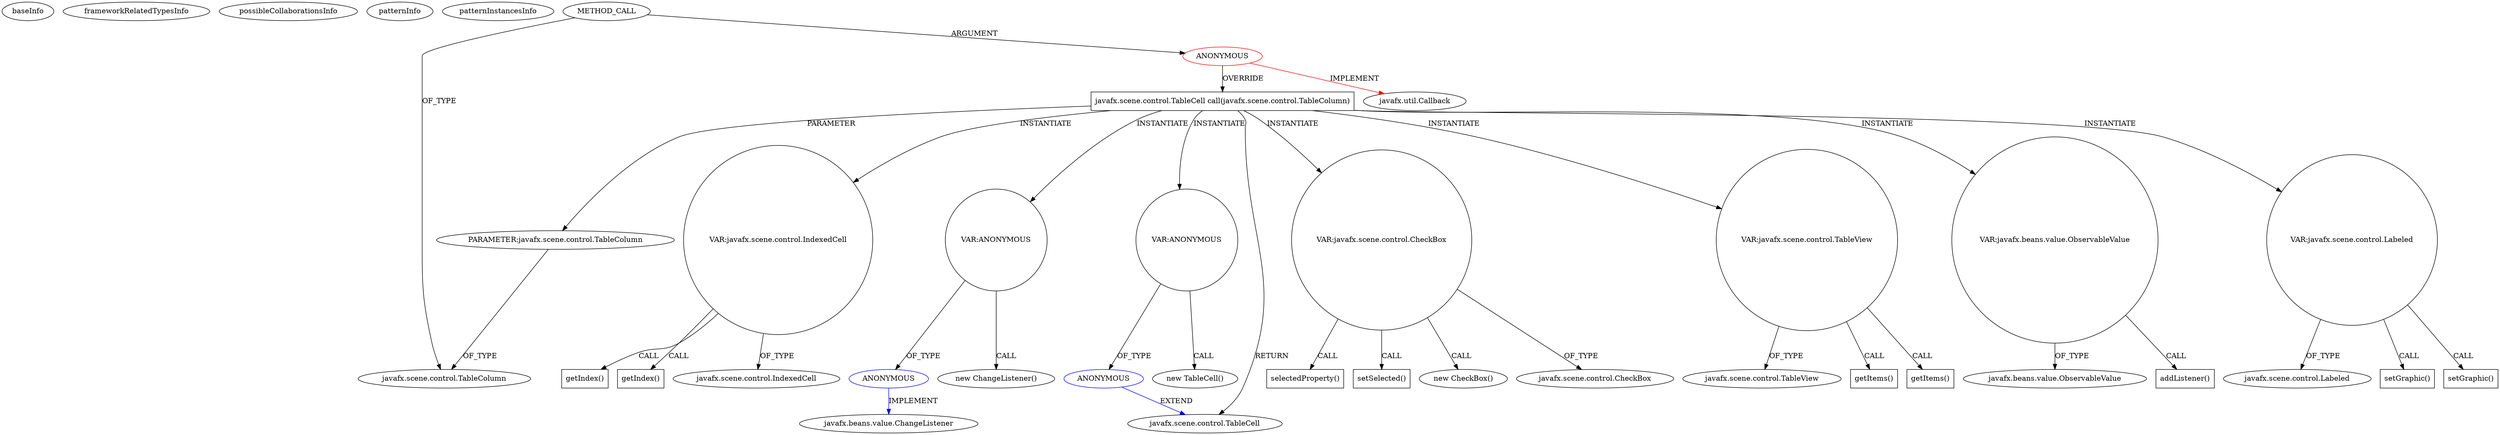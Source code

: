 digraph {
baseInfo[graphId=577,category="pattern",isAnonymous=true,possibleRelation=true]
frameworkRelatedTypesInfo[0="javafx.util.Callback"]
possibleCollaborationsInfo[0="577~INSTANTIATION-OVERRIDING_METHOD_DECLARATION-~javafx.util.Callback ~javafx.beans.value.ChangeListener ~true~true",1="577~INSTANTIATION-OVERRIDING_METHOD_DECLARATION-~javafx.util.Callback ~javafx.scene.control.TableCell ~true~true"]
patternInfo[frequency=2.0,patternRootClient=0]
patternInstancesInfo[0="bianconejo-CEFX~/bianconejo-CEFX/CEFX-master/src/cefx/CEPrincipalController.java~void initializeTabContact()~2140"]
3[label="javafx.scene.control.TableColumn",vertexType="FRAMEWORK_CLASS_TYPE",isFrameworkType=false]
6[label="PARAMETER:javafx.scene.control.TableColumn",vertexType="PARAMETER_DECLARATION",isFrameworkType=false]
2[label="METHOD_CALL",vertexType="OUTSIDE_CALL",isFrameworkType=false]
4[label="javafx.scene.control.TableCell call(javafx.scene.control.TableColumn)",vertexType="OVERRIDING_METHOD_DECLARATION",isFrameworkType=false,shape=box]
29[label="VAR:javafx.scene.control.IndexedCell",vertexType="VARIABLE_EXPRESION",isFrameworkType=false,shape=circle]
23[label="VAR:ANONYMOUS",vertexType="VARIABLE_EXPRESION",isFrameworkType=false,shape=circle]
24[label="ANONYMOUS",vertexType="REFERENCE_ANONYMOUS_DECLARATION",isFrameworkType=false,color=blue]
9[label="VAR:ANONYMOUS",vertexType="VARIABLE_EXPRESION",isFrameworkType=false,shape=circle]
10[label="ANONYMOUS",vertexType="REFERENCE_ANONYMOUS_DECLARATION",isFrameworkType=false,color=blue]
5[label="javafx.scene.control.TableCell",vertexType="FRAMEWORK_CLASS_TYPE",isFrameworkType=false]
13[label="VAR:javafx.scene.control.CheckBox",vertexType="VARIABLE_EXPRESION",isFrameworkType=false,shape=circle]
26[label="VAR:javafx.scene.control.TableView",vertexType="VARIABLE_EXPRESION",isFrameworkType=false,shape=circle]
28[label="javafx.scene.control.TableView",vertexType="FRAMEWORK_CLASS_TYPE",isFrameworkType=false]
27[label="getItems()",vertexType="INSIDE_CALL",isFrameworkType=false,shape=box]
33[label="getItems()",vertexType="INSIDE_CALL",isFrameworkType=false,shape=box]
21[label="selectedProperty()",vertexType="INSIDE_CALL",isFrameworkType=false,shape=box]
25[label="javafx.beans.value.ChangeListener",vertexType="FRAMEWORK_INTERFACE_TYPE",isFrameworkType=false]
30[label="getIndex()",vertexType="INSIDE_CALL",isFrameworkType=false,shape=box]
35[label="getIndex()",vertexType="INSIDE_CALL",isFrameworkType=false,shape=box]
16[label="setSelected()",vertexType="INSIDE_CALL",isFrameworkType=false,shape=box]
0[label="ANONYMOUS",vertexType="ROOT_ANONYMOUS_DECLARATION",isFrameworkType=false,color=red]
31[label="javafx.scene.control.IndexedCell",vertexType="FRAMEWORK_CLASS_TYPE",isFrameworkType=false]
1[label="javafx.util.Callback",vertexType="FRAMEWORK_INTERFACE_TYPE",isFrameworkType=false]
17[label="VAR:javafx.beans.value.ObservableValue",vertexType="VARIABLE_EXPRESION",isFrameworkType=false,shape=circle]
36[label="VAR:javafx.scene.control.Labeled",vertexType="VARIABLE_EXPRESION",isFrameworkType=false,shape=circle]
38[label="javafx.scene.control.Labeled",vertexType="FRAMEWORK_CLASS_TYPE",isFrameworkType=false]
37[label="setGraphic()",vertexType="INSIDE_CALL",isFrameworkType=false,shape=box]
40[label="setGraphic()",vertexType="INSIDE_CALL",isFrameworkType=false,shape=box]
12[label="new CheckBox()",vertexType="CONSTRUCTOR_CALL",isFrameworkType=false]
8[label="new TableCell()",vertexType="CONSTRUCTOR_CALL",isFrameworkType=false]
19[label="javafx.beans.value.ObservableValue",vertexType="FRAMEWORK_INTERFACE_TYPE",isFrameworkType=false]
18[label="addListener()",vertexType="INSIDE_CALL",isFrameworkType=false,shape=box]
22[label="new ChangeListener()",vertexType="CONSTRUCTOR_CALL",isFrameworkType=false]
14[label="javafx.scene.control.CheckBox",vertexType="FRAMEWORK_CLASS_TYPE",isFrameworkType=false]
4->26[label="INSTANTIATE"]
4->6[label="PARAMETER"]
4->17[label="INSTANTIATE"]
2->0[label="ARGUMENT"]
13->14[label="OF_TYPE"]
6->3[label="OF_TYPE"]
26->28[label="OF_TYPE"]
24->25[label="IMPLEMENT",color=blue]
4->36[label="INSTANTIATE"]
13->12[label="CALL"]
36->37[label="CALL"]
36->40[label="CALL"]
4->13[label="INSTANTIATE"]
4->5[label="RETURN"]
29->35[label="CALL"]
29->31[label="OF_TYPE"]
4->9[label="INSTANTIATE"]
23->24[label="OF_TYPE"]
17->19[label="OF_TYPE"]
29->30[label="CALL"]
0->1[label="IMPLEMENT",color=red]
23->22[label="CALL"]
0->4[label="OVERRIDE"]
4->29[label="INSTANTIATE"]
10->5[label="EXTEND",color=blue]
17->18[label="CALL"]
9->10[label="OF_TYPE"]
36->38[label="OF_TYPE"]
9->8[label="CALL"]
2->3[label="OF_TYPE"]
13->16[label="CALL"]
26->33[label="CALL"]
13->21[label="CALL"]
26->27[label="CALL"]
4->23[label="INSTANTIATE"]
}
